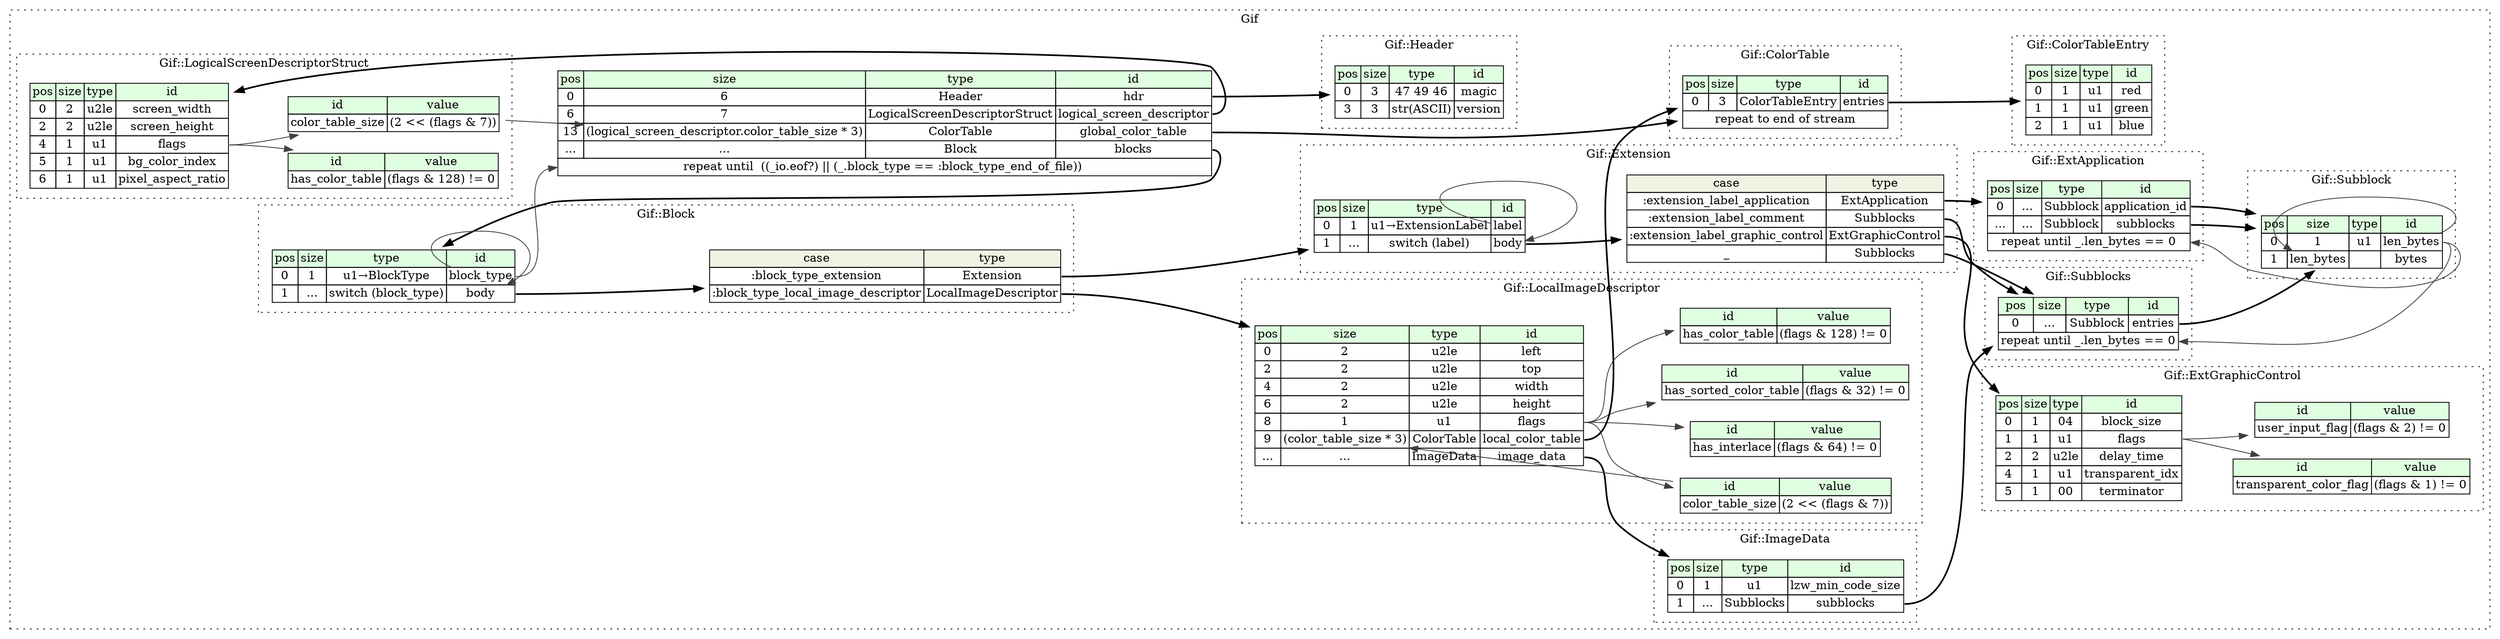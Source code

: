 digraph {
	rankdir=LR;
	node [shape=plaintext];
	subgraph cluster__gif {
		label="Gif";
		graph[style=dotted];

		gif__seq [label=<<TABLE BORDER="0" CELLBORDER="1" CELLSPACING="0">
			<TR><TD BGCOLOR="#E0FFE0">pos</TD><TD BGCOLOR="#E0FFE0">size</TD><TD BGCOLOR="#E0FFE0">type</TD><TD BGCOLOR="#E0FFE0">id</TD></TR>
			<TR><TD PORT="hdr_pos">0</TD><TD PORT="hdr_size">6</TD><TD>Header</TD><TD PORT="hdr_type">hdr</TD></TR>
			<TR><TD PORT="logical_screen_descriptor_pos">6</TD><TD PORT="logical_screen_descriptor_size">7</TD><TD>LogicalScreenDescriptorStruct</TD><TD PORT="logical_screen_descriptor_type">logical_screen_descriptor</TD></TR>
			<TR><TD PORT="global_color_table_pos">13</TD><TD PORT="global_color_table_size">(logical_screen_descriptor.color_table_size * 3)</TD><TD>ColorTable</TD><TD PORT="global_color_table_type">global_color_table</TD></TR>
			<TR><TD PORT="blocks_pos">...</TD><TD PORT="blocks_size">...</TD><TD>Block</TD><TD PORT="blocks_type">blocks</TD></TR>
			<TR><TD COLSPAN="4" PORT="blocks__repeat">repeat until  ((_io.eof?) || (_.block_type == :block_type_end_of_file)) </TD></TR>
		</TABLE>>];
		subgraph cluster__image_data {
			label="Gif::ImageData";
			graph[style=dotted];

			image_data__seq [label=<<TABLE BORDER="0" CELLBORDER="1" CELLSPACING="0">
				<TR><TD BGCOLOR="#E0FFE0">pos</TD><TD BGCOLOR="#E0FFE0">size</TD><TD BGCOLOR="#E0FFE0">type</TD><TD BGCOLOR="#E0FFE0">id</TD></TR>
				<TR><TD PORT="lzw_min_code_size_pos">0</TD><TD PORT="lzw_min_code_size_size">1</TD><TD>u1</TD><TD PORT="lzw_min_code_size_type">lzw_min_code_size</TD></TR>
				<TR><TD PORT="subblocks_pos">1</TD><TD PORT="subblocks_size">...</TD><TD>Subblocks</TD><TD PORT="subblocks_type">subblocks</TD></TR>
			</TABLE>>];
		}
		subgraph cluster__color_table_entry {
			label="Gif::ColorTableEntry";
			graph[style=dotted];

			color_table_entry__seq [label=<<TABLE BORDER="0" CELLBORDER="1" CELLSPACING="0">
				<TR><TD BGCOLOR="#E0FFE0">pos</TD><TD BGCOLOR="#E0FFE0">size</TD><TD BGCOLOR="#E0FFE0">type</TD><TD BGCOLOR="#E0FFE0">id</TD></TR>
				<TR><TD PORT="red_pos">0</TD><TD PORT="red_size">1</TD><TD>u1</TD><TD PORT="red_type">red</TD></TR>
				<TR><TD PORT="green_pos">1</TD><TD PORT="green_size">1</TD><TD>u1</TD><TD PORT="green_type">green</TD></TR>
				<TR><TD PORT="blue_pos">2</TD><TD PORT="blue_size">1</TD><TD>u1</TD><TD PORT="blue_type">blue</TD></TR>
			</TABLE>>];
		}
		subgraph cluster__logical_screen_descriptor_struct {
			label="Gif::LogicalScreenDescriptorStruct";
			graph[style=dotted];

			logical_screen_descriptor_struct__seq [label=<<TABLE BORDER="0" CELLBORDER="1" CELLSPACING="0">
				<TR><TD BGCOLOR="#E0FFE0">pos</TD><TD BGCOLOR="#E0FFE0">size</TD><TD BGCOLOR="#E0FFE0">type</TD><TD BGCOLOR="#E0FFE0">id</TD></TR>
				<TR><TD PORT="screen_width_pos">0</TD><TD PORT="screen_width_size">2</TD><TD>u2le</TD><TD PORT="screen_width_type">screen_width</TD></TR>
				<TR><TD PORT="screen_height_pos">2</TD><TD PORT="screen_height_size">2</TD><TD>u2le</TD><TD PORT="screen_height_type">screen_height</TD></TR>
				<TR><TD PORT="flags_pos">4</TD><TD PORT="flags_size">1</TD><TD>u1</TD><TD PORT="flags_type">flags</TD></TR>
				<TR><TD PORT="bg_color_index_pos">5</TD><TD PORT="bg_color_index_size">1</TD><TD>u1</TD><TD PORT="bg_color_index_type">bg_color_index</TD></TR>
				<TR><TD PORT="pixel_aspect_ratio_pos">6</TD><TD PORT="pixel_aspect_ratio_size">1</TD><TD>u1</TD><TD PORT="pixel_aspect_ratio_type">pixel_aspect_ratio</TD></TR>
			</TABLE>>];
			logical_screen_descriptor_struct__inst__has_color_table [label=<<TABLE BORDER="0" CELLBORDER="1" CELLSPACING="0">
				<TR><TD BGCOLOR="#E0FFE0">id</TD><TD BGCOLOR="#E0FFE0">value</TD></TR>
				<TR><TD>has_color_table</TD><TD>(flags &amp; 128) != 0</TD></TR>
			</TABLE>>];
			logical_screen_descriptor_struct__inst__color_table_size [label=<<TABLE BORDER="0" CELLBORDER="1" CELLSPACING="0">
				<TR><TD BGCOLOR="#E0FFE0">id</TD><TD BGCOLOR="#E0FFE0">value</TD></TR>
				<TR><TD>color_table_size</TD><TD>(2 &lt;&lt; (flags &amp; 7))</TD></TR>
			</TABLE>>];
		}
		subgraph cluster__local_image_descriptor {
			label="Gif::LocalImageDescriptor";
			graph[style=dotted];

			local_image_descriptor__seq [label=<<TABLE BORDER="0" CELLBORDER="1" CELLSPACING="0">
				<TR><TD BGCOLOR="#E0FFE0">pos</TD><TD BGCOLOR="#E0FFE0">size</TD><TD BGCOLOR="#E0FFE0">type</TD><TD BGCOLOR="#E0FFE0">id</TD></TR>
				<TR><TD PORT="left_pos">0</TD><TD PORT="left_size">2</TD><TD>u2le</TD><TD PORT="left_type">left</TD></TR>
				<TR><TD PORT="top_pos">2</TD><TD PORT="top_size">2</TD><TD>u2le</TD><TD PORT="top_type">top</TD></TR>
				<TR><TD PORT="width_pos">4</TD><TD PORT="width_size">2</TD><TD>u2le</TD><TD PORT="width_type">width</TD></TR>
				<TR><TD PORT="height_pos">6</TD><TD PORT="height_size">2</TD><TD>u2le</TD><TD PORT="height_type">height</TD></TR>
				<TR><TD PORT="flags_pos">8</TD><TD PORT="flags_size">1</TD><TD>u1</TD><TD PORT="flags_type">flags</TD></TR>
				<TR><TD PORT="local_color_table_pos">9</TD><TD PORT="local_color_table_size">(color_table_size * 3)</TD><TD>ColorTable</TD><TD PORT="local_color_table_type">local_color_table</TD></TR>
				<TR><TD PORT="image_data_pos">...</TD><TD PORT="image_data_size">...</TD><TD>ImageData</TD><TD PORT="image_data_type">image_data</TD></TR>
			</TABLE>>];
			local_image_descriptor__inst__has_color_table [label=<<TABLE BORDER="0" CELLBORDER="1" CELLSPACING="0">
				<TR><TD BGCOLOR="#E0FFE0">id</TD><TD BGCOLOR="#E0FFE0">value</TD></TR>
				<TR><TD>has_color_table</TD><TD>(flags &amp; 128) != 0</TD></TR>
			</TABLE>>];
			local_image_descriptor__inst__has_interlace [label=<<TABLE BORDER="0" CELLBORDER="1" CELLSPACING="0">
				<TR><TD BGCOLOR="#E0FFE0">id</TD><TD BGCOLOR="#E0FFE0">value</TD></TR>
				<TR><TD>has_interlace</TD><TD>(flags &amp; 64) != 0</TD></TR>
			</TABLE>>];
			local_image_descriptor__inst__has_sorted_color_table [label=<<TABLE BORDER="0" CELLBORDER="1" CELLSPACING="0">
				<TR><TD BGCOLOR="#E0FFE0">id</TD><TD BGCOLOR="#E0FFE0">value</TD></TR>
				<TR><TD>has_sorted_color_table</TD><TD>(flags &amp; 32) != 0</TD></TR>
			</TABLE>>];
			local_image_descriptor__inst__color_table_size [label=<<TABLE BORDER="0" CELLBORDER="1" CELLSPACING="0">
				<TR><TD BGCOLOR="#E0FFE0">id</TD><TD BGCOLOR="#E0FFE0">value</TD></TR>
				<TR><TD>color_table_size</TD><TD>(2 &lt;&lt; (flags &amp; 7))</TD></TR>
			</TABLE>>];
		}
		subgraph cluster__block {
			label="Gif::Block";
			graph[style=dotted];

			block__seq [label=<<TABLE BORDER="0" CELLBORDER="1" CELLSPACING="0">
				<TR><TD BGCOLOR="#E0FFE0">pos</TD><TD BGCOLOR="#E0FFE0">size</TD><TD BGCOLOR="#E0FFE0">type</TD><TD BGCOLOR="#E0FFE0">id</TD></TR>
				<TR><TD PORT="block_type_pos">0</TD><TD PORT="block_type_size">1</TD><TD>u1→BlockType</TD><TD PORT="block_type_type">block_type</TD></TR>
				<TR><TD PORT="body_pos">1</TD><TD PORT="body_size">...</TD><TD>switch (block_type)</TD><TD PORT="body_type">body</TD></TR>
			</TABLE>>];
block__seq_body_switch [label=<<TABLE BORDER="0" CELLBORDER="1" CELLSPACING="0">
	<TR><TD BGCOLOR="#F0F2E4">case</TD><TD BGCOLOR="#F0F2E4">type</TD></TR>
	<TR><TD>:block_type_extension</TD><TD PORT="case0">Extension</TD></TR>
	<TR><TD>:block_type_local_image_descriptor</TD><TD PORT="case1">LocalImageDescriptor</TD></TR>
</TABLE>>];
		}
		subgraph cluster__color_table {
			label="Gif::ColorTable";
			graph[style=dotted];

			color_table__seq [label=<<TABLE BORDER="0" CELLBORDER="1" CELLSPACING="0">
				<TR><TD BGCOLOR="#E0FFE0">pos</TD><TD BGCOLOR="#E0FFE0">size</TD><TD BGCOLOR="#E0FFE0">type</TD><TD BGCOLOR="#E0FFE0">id</TD></TR>
				<TR><TD PORT="entries_pos">0</TD><TD PORT="entries_size">3</TD><TD>ColorTableEntry</TD><TD PORT="entries_type">entries</TD></TR>
				<TR><TD COLSPAN="4" PORT="entries__repeat">repeat to end of stream</TD></TR>
			</TABLE>>];
		}
		subgraph cluster__header {
			label="Gif::Header";
			graph[style=dotted];

			header__seq [label=<<TABLE BORDER="0" CELLBORDER="1" CELLSPACING="0">
				<TR><TD BGCOLOR="#E0FFE0">pos</TD><TD BGCOLOR="#E0FFE0">size</TD><TD BGCOLOR="#E0FFE0">type</TD><TD BGCOLOR="#E0FFE0">id</TD></TR>
				<TR><TD PORT="magic_pos">0</TD><TD PORT="magic_size">3</TD><TD>47 49 46</TD><TD PORT="magic_type">magic</TD></TR>
				<TR><TD PORT="version_pos">3</TD><TD PORT="version_size">3</TD><TD>str(ASCII)</TD><TD PORT="version_type">version</TD></TR>
			</TABLE>>];
		}
		subgraph cluster__ext_graphic_control {
			label="Gif::ExtGraphicControl";
			graph[style=dotted];

			ext_graphic_control__seq [label=<<TABLE BORDER="0" CELLBORDER="1" CELLSPACING="0">
				<TR><TD BGCOLOR="#E0FFE0">pos</TD><TD BGCOLOR="#E0FFE0">size</TD><TD BGCOLOR="#E0FFE0">type</TD><TD BGCOLOR="#E0FFE0">id</TD></TR>
				<TR><TD PORT="block_size_pos">0</TD><TD PORT="block_size_size">1</TD><TD>04</TD><TD PORT="block_size_type">block_size</TD></TR>
				<TR><TD PORT="flags_pos">1</TD><TD PORT="flags_size">1</TD><TD>u1</TD><TD PORT="flags_type">flags</TD></TR>
				<TR><TD PORT="delay_time_pos">2</TD><TD PORT="delay_time_size">2</TD><TD>u2le</TD><TD PORT="delay_time_type">delay_time</TD></TR>
				<TR><TD PORT="transparent_idx_pos">4</TD><TD PORT="transparent_idx_size">1</TD><TD>u1</TD><TD PORT="transparent_idx_type">transparent_idx</TD></TR>
				<TR><TD PORT="terminator_pos">5</TD><TD PORT="terminator_size">1</TD><TD>00</TD><TD PORT="terminator_type">terminator</TD></TR>
			</TABLE>>];
			ext_graphic_control__inst__transparent_color_flag [label=<<TABLE BORDER="0" CELLBORDER="1" CELLSPACING="0">
				<TR><TD BGCOLOR="#E0FFE0">id</TD><TD BGCOLOR="#E0FFE0">value</TD></TR>
				<TR><TD>transparent_color_flag</TD><TD>(flags &amp; 1) != 0</TD></TR>
			</TABLE>>];
			ext_graphic_control__inst__user_input_flag [label=<<TABLE BORDER="0" CELLBORDER="1" CELLSPACING="0">
				<TR><TD BGCOLOR="#E0FFE0">id</TD><TD BGCOLOR="#E0FFE0">value</TD></TR>
				<TR><TD>user_input_flag</TD><TD>(flags &amp; 2) != 0</TD></TR>
			</TABLE>>];
		}
		subgraph cluster__subblock {
			label="Gif::Subblock";
			graph[style=dotted];

			subblock__seq [label=<<TABLE BORDER="0" CELLBORDER="1" CELLSPACING="0">
				<TR><TD BGCOLOR="#E0FFE0">pos</TD><TD BGCOLOR="#E0FFE0">size</TD><TD BGCOLOR="#E0FFE0">type</TD><TD BGCOLOR="#E0FFE0">id</TD></TR>
				<TR><TD PORT="len_bytes_pos">0</TD><TD PORT="len_bytes_size">1</TD><TD>u1</TD><TD PORT="len_bytes_type">len_bytes</TD></TR>
				<TR><TD PORT="bytes_pos">1</TD><TD PORT="bytes_size">len_bytes</TD><TD></TD><TD PORT="bytes_type">bytes</TD></TR>
			</TABLE>>];
		}
		subgraph cluster__ext_application {
			label="Gif::ExtApplication";
			graph[style=dotted];

			ext_application__seq [label=<<TABLE BORDER="0" CELLBORDER="1" CELLSPACING="0">
				<TR><TD BGCOLOR="#E0FFE0">pos</TD><TD BGCOLOR="#E0FFE0">size</TD><TD BGCOLOR="#E0FFE0">type</TD><TD BGCOLOR="#E0FFE0">id</TD></TR>
				<TR><TD PORT="application_id_pos">0</TD><TD PORT="application_id_size">...</TD><TD>Subblock</TD><TD PORT="application_id_type">application_id</TD></TR>
				<TR><TD PORT="subblocks_pos">...</TD><TD PORT="subblocks_size">...</TD><TD>Subblock</TD><TD PORT="subblocks_type">subblocks</TD></TR>
				<TR><TD COLSPAN="4" PORT="subblocks__repeat">repeat until _.len_bytes == 0</TD></TR>
			</TABLE>>];
		}
		subgraph cluster__subblocks {
			label="Gif::Subblocks";
			graph[style=dotted];

			subblocks__seq [label=<<TABLE BORDER="0" CELLBORDER="1" CELLSPACING="0">
				<TR><TD BGCOLOR="#E0FFE0">pos</TD><TD BGCOLOR="#E0FFE0">size</TD><TD BGCOLOR="#E0FFE0">type</TD><TD BGCOLOR="#E0FFE0">id</TD></TR>
				<TR><TD PORT="entries_pos">0</TD><TD PORT="entries_size">...</TD><TD>Subblock</TD><TD PORT="entries_type">entries</TD></TR>
				<TR><TD COLSPAN="4" PORT="entries__repeat">repeat until _.len_bytes == 0</TD></TR>
			</TABLE>>];
		}
		subgraph cluster__extension {
			label="Gif::Extension";
			graph[style=dotted];

			extension__seq [label=<<TABLE BORDER="0" CELLBORDER="1" CELLSPACING="0">
				<TR><TD BGCOLOR="#E0FFE0">pos</TD><TD BGCOLOR="#E0FFE0">size</TD><TD BGCOLOR="#E0FFE0">type</TD><TD BGCOLOR="#E0FFE0">id</TD></TR>
				<TR><TD PORT="label_pos">0</TD><TD PORT="label_size">1</TD><TD>u1→ExtensionLabel</TD><TD PORT="label_type">label</TD></TR>
				<TR><TD PORT="body_pos">1</TD><TD PORT="body_size">...</TD><TD>switch (label)</TD><TD PORT="body_type">body</TD></TR>
			</TABLE>>];
extension__seq_body_switch [label=<<TABLE BORDER="0" CELLBORDER="1" CELLSPACING="0">
	<TR><TD BGCOLOR="#F0F2E4">case</TD><TD BGCOLOR="#F0F2E4">type</TD></TR>
	<TR><TD>:extension_label_application</TD><TD PORT="case0">ExtApplication</TD></TR>
	<TR><TD>:extension_label_comment</TD><TD PORT="case1">Subblocks</TD></TR>
	<TR><TD>:extension_label_graphic_control</TD><TD PORT="case2">ExtGraphicControl</TD></TR>
	<TR><TD>_</TD><TD PORT="case3">Subblocks</TD></TR>
</TABLE>>];
		}
	}
	gif__seq:hdr_type -> header__seq [style=bold];
	gif__seq:logical_screen_descriptor_type -> logical_screen_descriptor_struct__seq [style=bold];
	logical_screen_descriptor_struct__inst__color_table_size:color_table_size_type -> gif__seq:global_color_table_size [color="#404040"];
	gif__seq:global_color_table_type -> color_table__seq [style=bold];
	gif__seq:blocks_type -> block__seq [style=bold];
	block__seq:block_type_type -> gif__seq:blocks__repeat [color="#404040"];
	image_data__seq:subblocks_type -> subblocks__seq [style=bold];
	logical_screen_descriptor_struct__seq:flags_type -> logical_screen_descriptor_struct__inst__has_color_table [color="#404040"];
	logical_screen_descriptor_struct__seq:flags_type -> logical_screen_descriptor_struct__inst__color_table_size [color="#404040"];
	local_image_descriptor__inst__color_table_size:color_table_size_type -> local_image_descriptor__seq:local_color_table_size [color="#404040"];
	local_image_descriptor__seq:local_color_table_type -> color_table__seq [style=bold];
	local_image_descriptor__seq:image_data_type -> image_data__seq [style=bold];
	local_image_descriptor__seq:flags_type -> local_image_descriptor__inst__has_color_table [color="#404040"];
	local_image_descriptor__seq:flags_type -> local_image_descriptor__inst__has_interlace [color="#404040"];
	local_image_descriptor__seq:flags_type -> local_image_descriptor__inst__has_sorted_color_table [color="#404040"];
	local_image_descriptor__seq:flags_type -> local_image_descriptor__inst__color_table_size [color="#404040"];
	block__seq:body_type -> block__seq_body_switch [style=bold];
	block__seq_body_switch:case0 -> extension__seq [style=bold];
	block__seq_body_switch:case1 -> local_image_descriptor__seq [style=bold];
	block__seq:block_type_type -> block__seq:body_type [color="#404040"];
	color_table__seq:entries_type -> color_table_entry__seq [style=bold];
	ext_graphic_control__seq:flags_type -> ext_graphic_control__inst__transparent_color_flag [color="#404040"];
	ext_graphic_control__seq:flags_type -> ext_graphic_control__inst__user_input_flag [color="#404040"];
	subblock__seq:len_bytes_type -> subblock__seq:bytes_size [color="#404040"];
	ext_application__seq:application_id_type -> subblock__seq [style=bold];
	ext_application__seq:subblocks_type -> subblock__seq [style=bold];
	subblock__seq:len_bytes_type -> ext_application__seq:subblocks__repeat [color="#404040"];
	subblocks__seq:entries_type -> subblock__seq [style=bold];
	subblock__seq:len_bytes_type -> subblocks__seq:entries__repeat [color="#404040"];
	extension__seq:body_type -> extension__seq_body_switch [style=bold];
	extension__seq_body_switch:case0 -> ext_application__seq [style=bold];
	extension__seq_body_switch:case1 -> subblocks__seq [style=bold];
	extension__seq_body_switch:case2 -> ext_graphic_control__seq [style=bold];
	extension__seq_body_switch:case3 -> subblocks__seq [style=bold];
	extension__seq:label_type -> extension__seq:body_type [color="#404040"];
}
